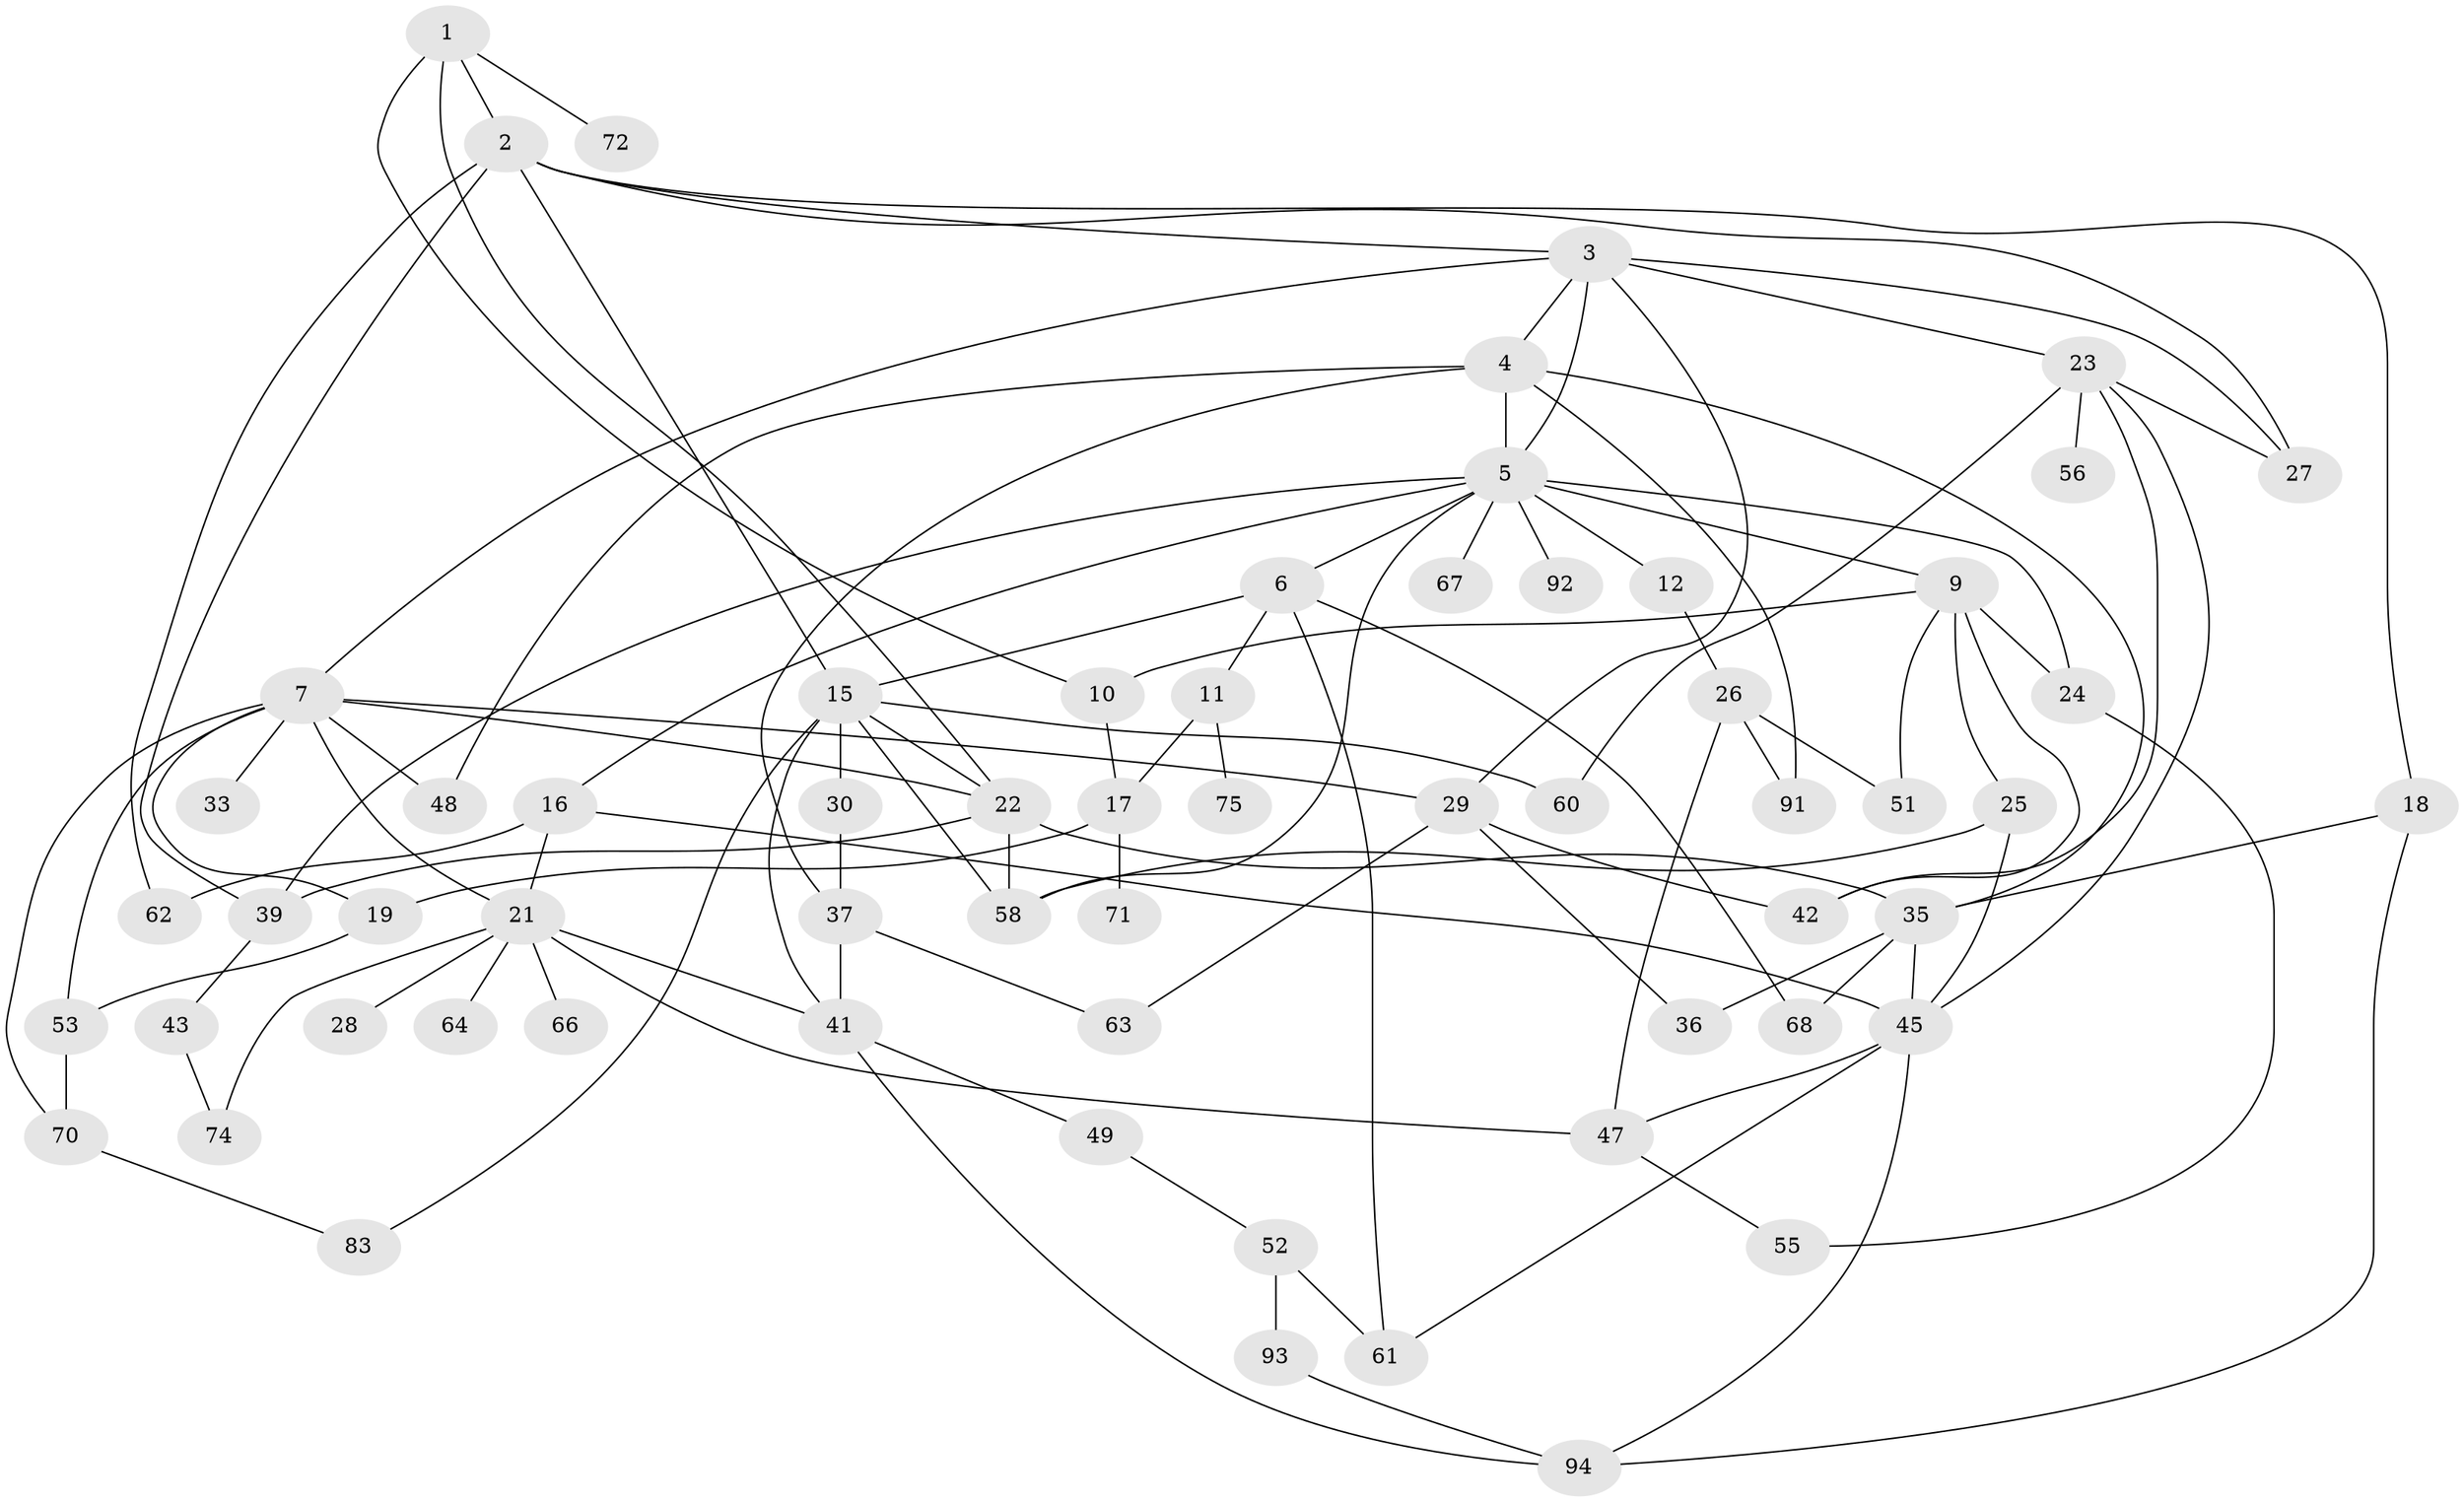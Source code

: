 // original degree distribution, {4: 0.15463917525773196, 5: 0.07216494845360824, 7: 0.030927835051546393, 6: 0.061855670103092786, 3: 0.1958762886597938, 2: 0.30927835051546393, 1: 0.17525773195876287}
// Generated by graph-tools (version 1.1) at 2025/41/03/06/25 10:41:26]
// undirected, 62 vertices, 108 edges
graph export_dot {
graph [start="1"]
  node [color=gray90,style=filled];
  1 [super="+59"];
  2 [super="+13"];
  3;
  4 [super="+85"];
  5 [super="+8"];
  6 [super="+44"];
  7 [super="+89"];
  9 [super="+73"];
  10 [super="+14"];
  11 [super="+20"];
  12;
  15 [super="+76"];
  16 [super="+97"];
  17 [super="+96"];
  18 [super="+86"];
  19;
  21 [super="+38"];
  22 [super="+90"];
  23 [super="+32"];
  24 [super="+54"];
  25 [super="+31"];
  26 [super="+50"];
  27;
  28 [super="+40"];
  29 [super="+34"];
  30;
  33;
  35 [super="+57"];
  36 [super="+69"];
  37 [super="+77"];
  39 [super="+79"];
  41 [super="+46"];
  42 [super="+78"];
  43 [super="+82"];
  45 [super="+84"];
  47 [super="+87"];
  48 [super="+80"];
  49;
  51;
  52 [super="+65"];
  53;
  55 [super="+95"];
  56;
  58;
  60;
  61;
  62 [super="+81"];
  63;
  64;
  66;
  67;
  68 [super="+88"];
  70;
  71;
  72;
  74;
  75;
  83;
  91;
  92;
  93;
  94;
  1 -- 2;
  1 -- 10;
  1 -- 22;
  1 -- 72;
  2 -- 3;
  2 -- 15;
  2 -- 27;
  2 -- 18;
  2 -- 62;
  2 -- 39;
  3 -- 4;
  3 -- 7;
  3 -- 23;
  3 -- 29;
  3 -- 27;
  3 -- 5;
  4 -- 5;
  4 -- 35;
  4 -- 48;
  4 -- 91;
  4 -- 37;
  5 -- 6;
  5 -- 12;
  5 -- 16;
  5 -- 39;
  5 -- 67;
  5 -- 24;
  5 -- 9;
  5 -- 58;
  5 -- 92;
  6 -- 11;
  6 -- 68;
  6 -- 61;
  6 -- 15;
  7 -- 33;
  7 -- 48;
  7 -- 22;
  7 -- 21;
  7 -- 19;
  7 -- 53;
  7 -- 70;
  7 -- 29;
  9 -- 25;
  9 -- 24;
  9 -- 10;
  9 -- 51;
  9 -- 42;
  10 -- 17;
  11 -- 17;
  11 -- 75;
  12 -- 26;
  15 -- 30;
  15 -- 58;
  15 -- 60;
  15 -- 22;
  15 -- 83;
  15 -- 41;
  16 -- 21;
  16 -- 62;
  16 -- 45;
  17 -- 19;
  17 -- 71;
  18 -- 35;
  18 -- 94;
  19 -- 53;
  21 -- 28;
  21 -- 66;
  21 -- 74;
  21 -- 41;
  21 -- 64;
  21 -- 47;
  22 -- 58;
  22 -- 35;
  22 -- 39;
  23 -- 42;
  23 -- 56;
  23 -- 60;
  23 -- 27;
  23 -- 45;
  24 -- 55;
  25 -- 45;
  25 -- 58;
  26 -- 91;
  26 -- 51;
  26 -- 47;
  29 -- 36;
  29 -- 63;
  29 -- 42;
  30 -- 37;
  35 -- 68;
  35 -- 45;
  35 -- 36;
  37 -- 41;
  37 -- 63;
  39 -- 43;
  41 -- 49;
  41 -- 94;
  43 -- 74;
  45 -- 47;
  45 -- 61;
  45 -- 94;
  47 -- 55;
  49 -- 52;
  52 -- 61;
  52 -- 93;
  53 -- 70;
  70 -- 83;
  93 -- 94;
}
